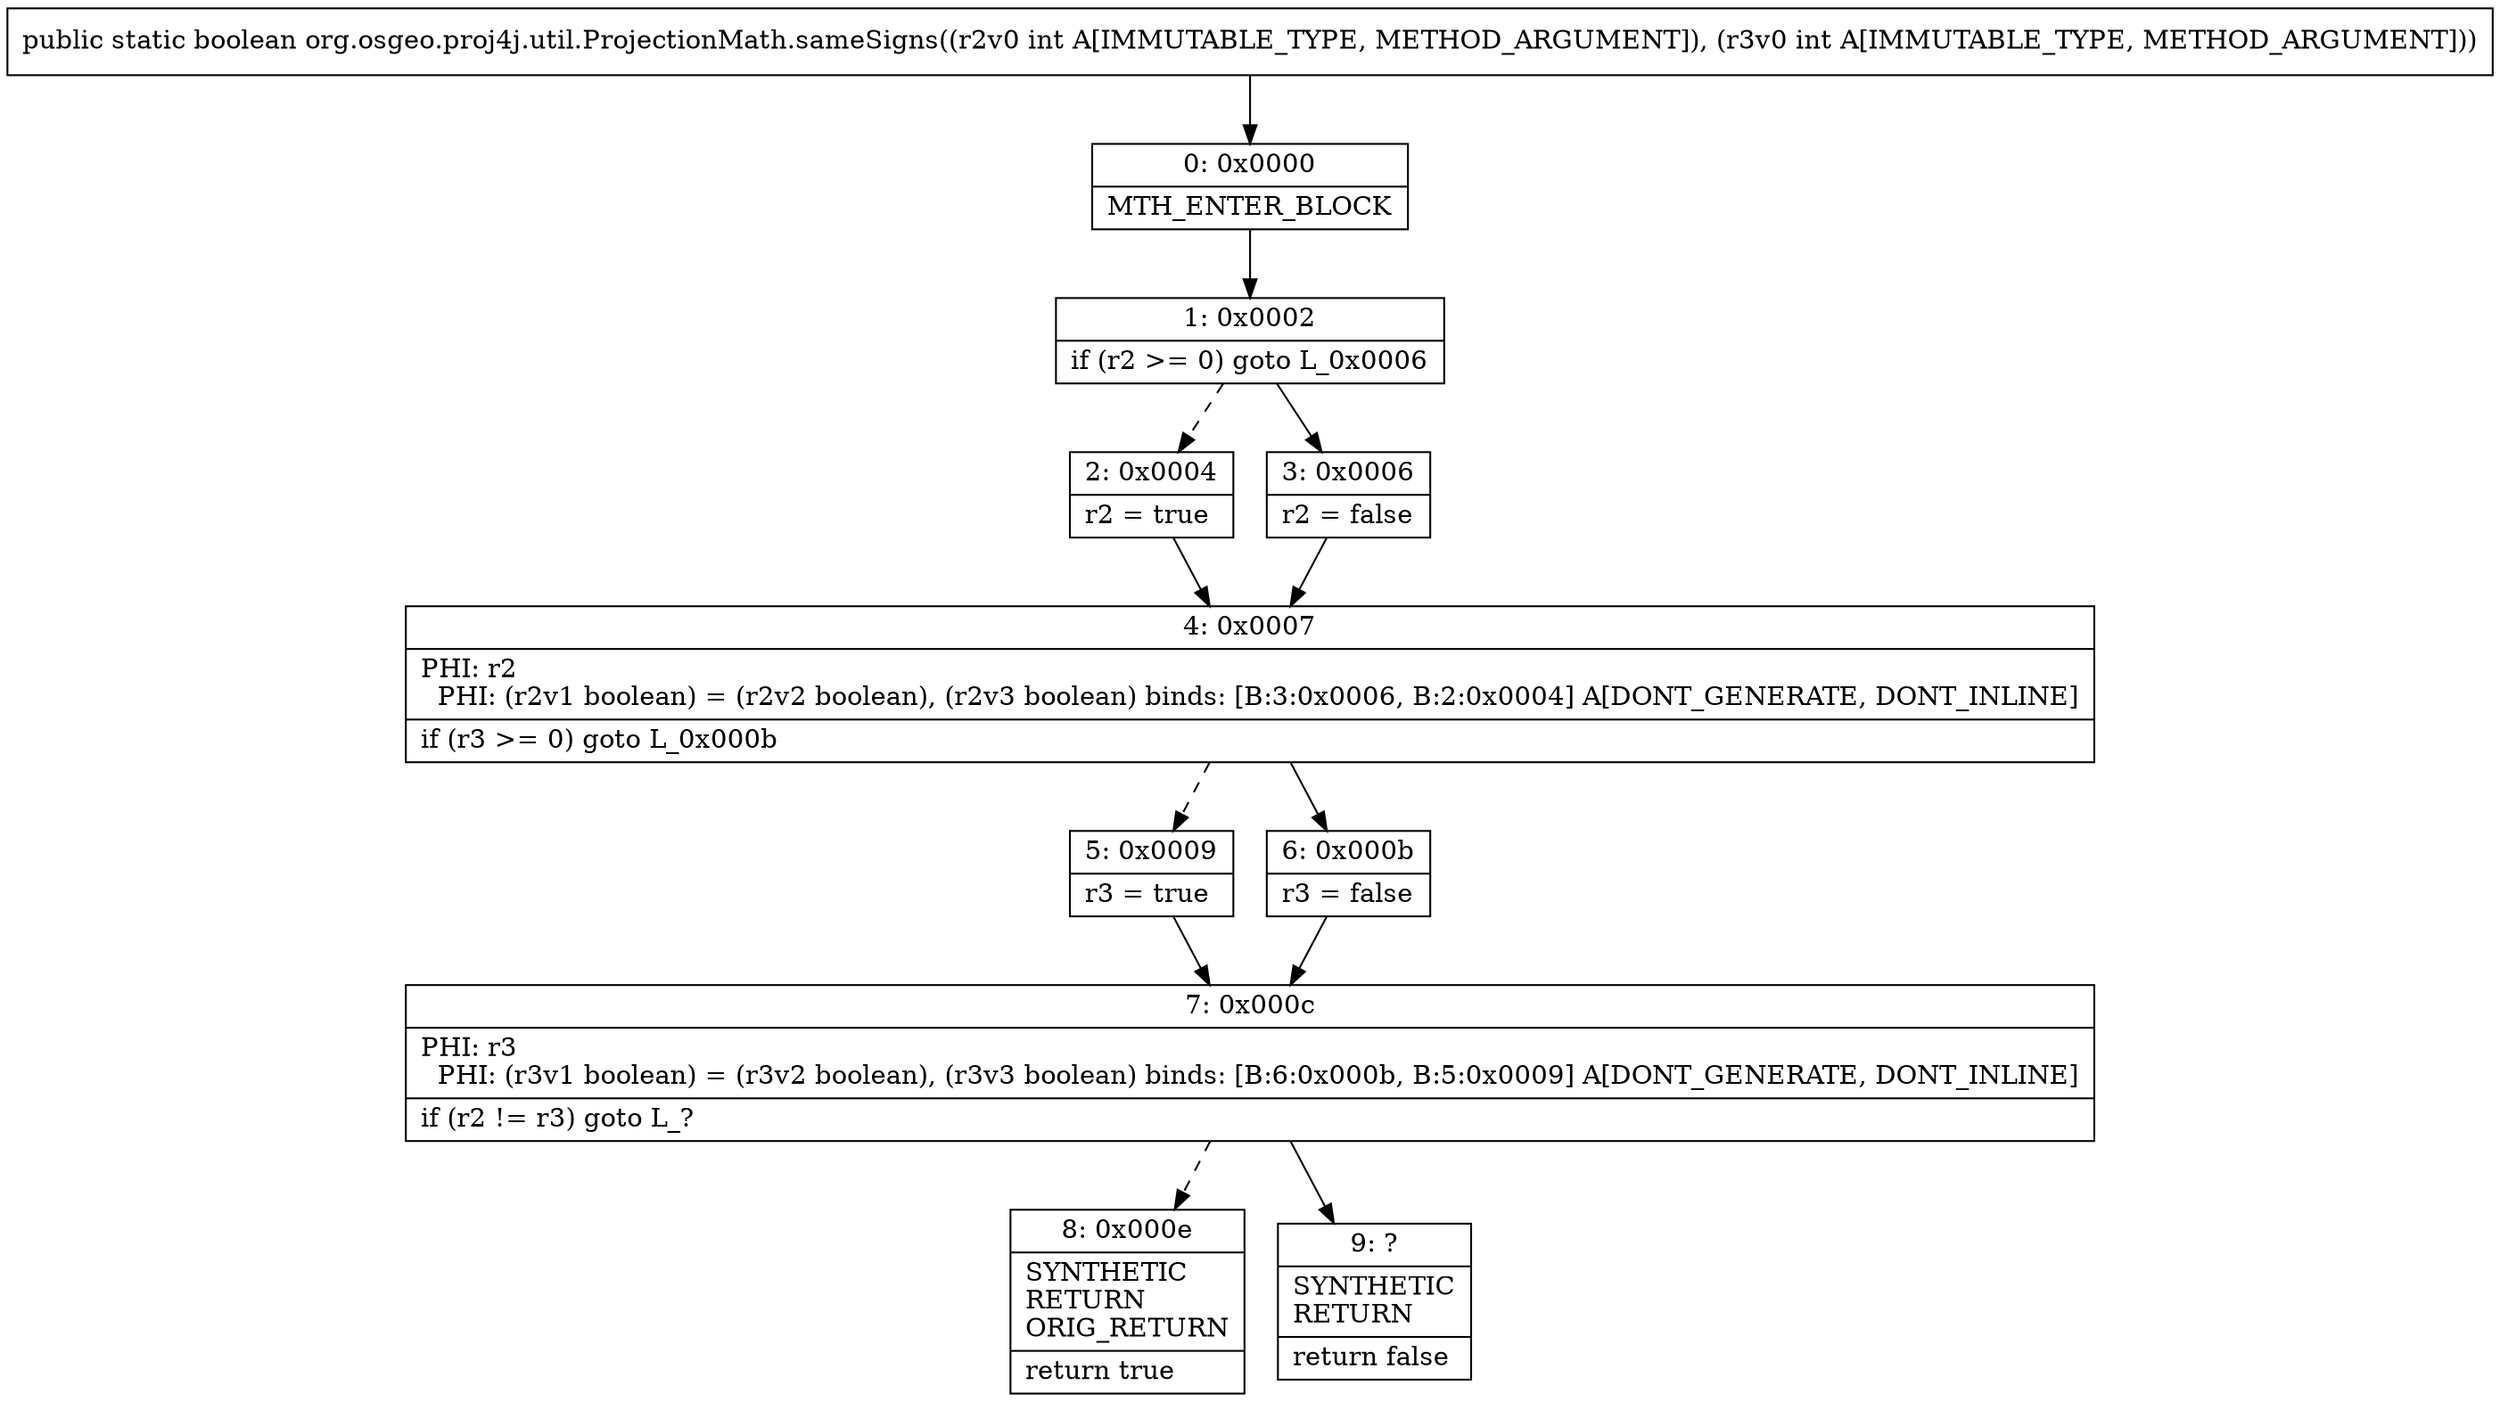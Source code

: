 digraph "CFG fororg.osgeo.proj4j.util.ProjectionMath.sameSigns(II)Z" {
Node_0 [shape=record,label="{0\:\ 0x0000|MTH_ENTER_BLOCK\l}"];
Node_1 [shape=record,label="{1\:\ 0x0002|if (r2 \>= 0) goto L_0x0006\l}"];
Node_2 [shape=record,label="{2\:\ 0x0004|r2 = true\l}"];
Node_3 [shape=record,label="{3\:\ 0x0006|r2 = false\l}"];
Node_4 [shape=record,label="{4\:\ 0x0007|PHI: r2 \l  PHI: (r2v1 boolean) = (r2v2 boolean), (r2v3 boolean) binds: [B:3:0x0006, B:2:0x0004] A[DONT_GENERATE, DONT_INLINE]\l|if (r3 \>= 0) goto L_0x000b\l}"];
Node_5 [shape=record,label="{5\:\ 0x0009|r3 = true\l}"];
Node_6 [shape=record,label="{6\:\ 0x000b|r3 = false\l}"];
Node_7 [shape=record,label="{7\:\ 0x000c|PHI: r3 \l  PHI: (r3v1 boolean) = (r3v2 boolean), (r3v3 boolean) binds: [B:6:0x000b, B:5:0x0009] A[DONT_GENERATE, DONT_INLINE]\l|if (r2 != r3) goto L_?\l}"];
Node_8 [shape=record,label="{8\:\ 0x000e|SYNTHETIC\lRETURN\lORIG_RETURN\l|return true\l}"];
Node_9 [shape=record,label="{9\:\ ?|SYNTHETIC\lRETURN\l|return false\l}"];
MethodNode[shape=record,label="{public static boolean org.osgeo.proj4j.util.ProjectionMath.sameSigns((r2v0 int A[IMMUTABLE_TYPE, METHOD_ARGUMENT]), (r3v0 int A[IMMUTABLE_TYPE, METHOD_ARGUMENT])) }"];
MethodNode -> Node_0;
Node_0 -> Node_1;
Node_1 -> Node_2[style=dashed];
Node_1 -> Node_3;
Node_2 -> Node_4;
Node_3 -> Node_4;
Node_4 -> Node_5[style=dashed];
Node_4 -> Node_6;
Node_5 -> Node_7;
Node_6 -> Node_7;
Node_7 -> Node_8[style=dashed];
Node_7 -> Node_9;
}

